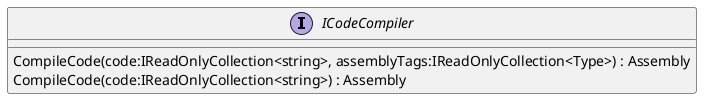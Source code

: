 @startuml
interface ICodeCompiler {
    CompileCode(code:IReadOnlyCollection<string>, assemblyTags:IReadOnlyCollection<Type>) : Assembly
    CompileCode(code:IReadOnlyCollection<string>) : Assembly
}
@enduml
